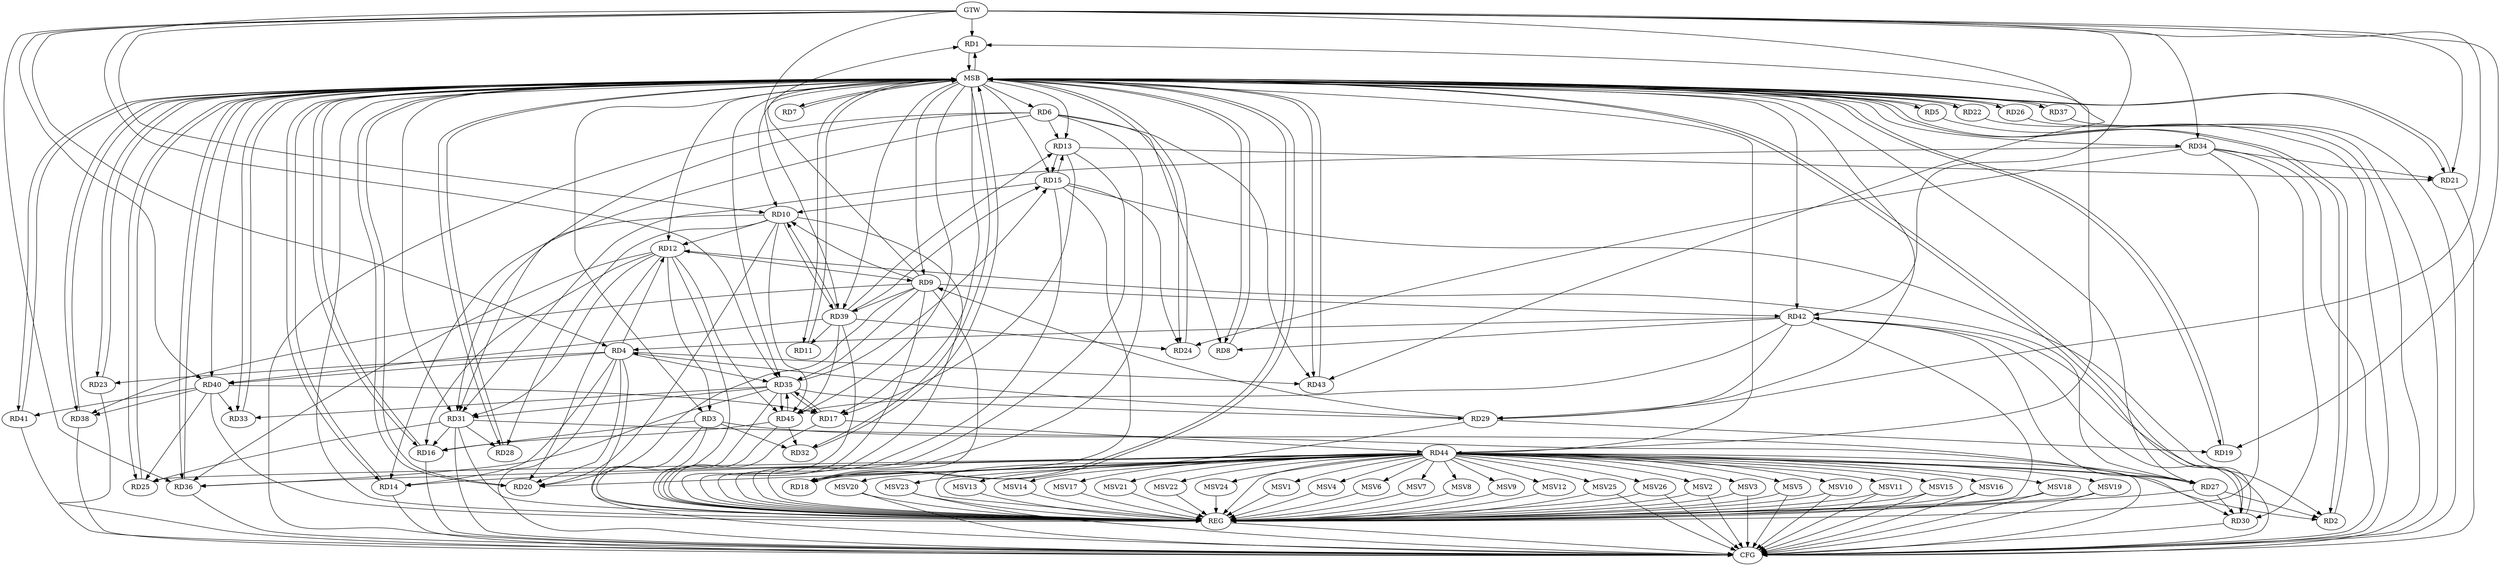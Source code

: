 strict digraph G {
  RD1 [ label="RD1" ];
  RD2 [ label="RD2" ];
  RD3 [ label="RD3" ];
  RD4 [ label="RD4" ];
  RD5 [ label="RD5" ];
  RD6 [ label="RD6" ];
  RD7 [ label="RD7" ];
  RD8 [ label="RD8" ];
  RD9 [ label="RD9" ];
  RD10 [ label="RD10" ];
  RD11 [ label="RD11" ];
  RD12 [ label="RD12" ];
  RD13 [ label="RD13" ];
  RD14 [ label="RD14" ];
  RD15 [ label="RD15" ];
  RD16 [ label="RD16" ];
  RD17 [ label="RD17" ];
  RD18 [ label="RD18" ];
  RD19 [ label="RD19" ];
  RD20 [ label="RD20" ];
  RD21 [ label="RD21" ];
  RD22 [ label="RD22" ];
  RD23 [ label="RD23" ];
  RD24 [ label="RD24" ];
  RD25 [ label="RD25" ];
  RD26 [ label="RD26" ];
  RD27 [ label="RD27" ];
  RD28 [ label="RD28" ];
  RD29 [ label="RD29" ];
  RD30 [ label="RD30" ];
  RD31 [ label="RD31" ];
  RD32 [ label="RD32" ];
  RD33 [ label="RD33" ];
  RD34 [ label="RD34" ];
  RD35 [ label="RD35" ];
  RD36 [ label="RD36" ];
  RD37 [ label="RD37" ];
  RD38 [ label="RD38" ];
  RD39 [ label="RD39" ];
  RD40 [ label="RD40" ];
  RD41 [ label="RD41" ];
  RD42 [ label="RD42" ];
  RD43 [ label="RD43" ];
  RD44 [ label="RD44" ];
  RD45 [ label="RD45" ];
  GTW [ label="GTW" ];
  REG [ label="REG" ];
  MSB [ label="MSB" ];
  CFG [ label="CFG" ];
  MSV1 [ label="MSV1" ];
  MSV2 [ label="MSV2" ];
  MSV3 [ label="MSV3" ];
  MSV4 [ label="MSV4" ];
  MSV5 [ label="MSV5" ];
  MSV6 [ label="MSV6" ];
  MSV7 [ label="MSV7" ];
  MSV8 [ label="MSV8" ];
  MSV9 [ label="MSV9" ];
  MSV10 [ label="MSV10" ];
  MSV11 [ label="MSV11" ];
  MSV12 [ label="MSV12" ];
  MSV13 [ label="MSV13" ];
  MSV14 [ label="MSV14" ];
  MSV15 [ label="MSV15" ];
  MSV16 [ label="MSV16" ];
  MSV17 [ label="MSV17" ];
  MSV18 [ label="MSV18" ];
  MSV19 [ label="MSV19" ];
  MSV20 [ label="MSV20" ];
  MSV21 [ label="MSV21" ];
  MSV22 [ label="MSV22" ];
  MSV23 [ label="MSV23" ];
  MSV24 [ label="MSV24" ];
  MSV25 [ label="MSV25" ];
  MSV26 [ label="MSV26" ];
  RD9 -> RD1;
  RD44 -> RD1;
  RD15 -> RD2;
  RD27 -> RD2;
  RD44 -> RD2;
  RD12 -> RD3;
  RD3 -> RD16;
  RD3 -> RD30;
  RD3 -> RD32;
  RD4 -> RD12;
  RD4 -> RD14;
  RD4 -> RD20;
  RD4 -> RD23;
  RD29 -> RD4;
  RD4 -> RD35;
  RD4 -> RD40;
  RD42 -> RD4;
  RD4 -> RD43;
  RD6 -> RD8;
  RD6 -> RD13;
  RD6 -> RD14;
  RD6 -> RD31;
  RD6 -> RD43;
  RD42 -> RD8;
  RD9 -> RD10;
  RD12 -> RD9;
  RD9 -> RD18;
  RD9 -> RD20;
  RD29 -> RD9;
  RD9 -> RD35;
  RD9 -> RD38;
  RD9 -> RD39;
  RD9 -> RD42;
  RD10 -> RD12;
  RD15 -> RD10;
  RD10 -> RD20;
  RD10 -> RD28;
  RD10 -> RD31;
  RD10 -> RD39;
  RD39 -> RD10;
  RD10 -> RD45;
  RD39 -> RD11;
  RD12 -> RD16;
  RD12 -> RD20;
  RD27 -> RD12;
  RD12 -> RD31;
  RD12 -> RD36;
  RD12 -> RD45;
  RD13 -> RD15;
  RD15 -> RD13;
  RD13 -> RD17;
  RD13 -> RD21;
  RD39 -> RD13;
  RD44 -> RD14;
  RD15 -> RD18;
  RD15 -> RD24;
  RD35 -> RD15;
  RD39 -> RD15;
  RD31 -> RD16;
  RD45 -> RD16;
  RD17 -> RD35;
  RD35 -> RD17;
  RD40 -> RD17;
  RD17 -> RD44;
  RD44 -> RD18;
  RD29 -> RD19;
  RD44 -> RD20;
  RD34 -> RD21;
  RD34 -> RD24;
  RD39 -> RD24;
  RD31 -> RD25;
  RD40 -> RD25;
  RD44 -> RD25;
  RD27 -> RD30;
  RD31 -> RD27;
  RD27 -> RD42;
  RD44 -> RD27;
  RD31 -> RD28;
  RD35 -> RD29;
  RD42 -> RD29;
  RD34 -> RD30;
  RD42 -> RD30;
  RD34 -> RD31;
  RD35 -> RD31;
  RD45 -> RD32;
  RD35 -> RD33;
  RD40 -> RD33;
  RD35 -> RD36;
  RD35 -> RD45;
  RD45 -> RD35;
  RD44 -> RD36;
  RD40 -> RD38;
  RD39 -> RD40;
  RD39 -> RD45;
  RD40 -> RD41;
  RD42 -> RD45;
  GTW -> RD10;
  GTW -> RD35;
  GTW -> RD43;
  GTW -> RD21;
  GTW -> RD4;
  GTW -> RD42;
  GTW -> RD1;
  GTW -> RD36;
  GTW -> RD19;
  GTW -> RD34;
  GTW -> RD40;
  GTW -> RD29;
  GTW -> RD39;
  RD3 -> REG;
  RD4 -> REG;
  RD6 -> REG;
  RD9 -> REG;
  RD10 -> REG;
  RD12 -> REG;
  RD13 -> REG;
  RD15 -> REG;
  RD17 -> REG;
  RD27 -> REG;
  RD29 -> REG;
  RD31 -> REG;
  RD34 -> REG;
  RD35 -> REG;
  RD39 -> REG;
  RD40 -> REG;
  RD42 -> REG;
  RD44 -> REG;
  RD45 -> REG;
  RD1 -> MSB;
  MSB -> RD2;
  MSB -> RD6;
  MSB -> RD41;
  MSB -> RD43;
  MSB -> REG;
  RD2 -> MSB;
  MSB -> RD7;
  MSB -> RD20;
  MSB -> RD22;
  MSB -> RD32;
  MSB -> RD42;
  RD5 -> MSB;
  MSB -> RD12;
  MSB -> RD38;
  RD7 -> MSB;
  MSB -> RD16;
  MSB -> RD19;
  MSB -> RD25;
  MSB -> RD35;
  MSB -> RD44;
  RD8 -> MSB;
  MSB -> RD9;
  MSB -> RD14;
  MSB -> RD31;
  RD11 -> MSB;
  MSB -> RD17;
  MSB -> RD18;
  MSB -> RD23;
  MSB -> RD34;
  MSB -> RD45;
  RD14 -> MSB;
  MSB -> RD8;
  MSB -> RD40;
  RD16 -> MSB;
  MSB -> RD5;
  MSB -> RD24;
  MSB -> RD29;
  RD18 -> MSB;
  MSB -> RD15;
  MSB -> RD30;
  RD19 -> MSB;
  MSB -> RD3;
  MSB -> RD11;
  MSB -> RD21;
  RD20 -> MSB;
  MSB -> RD28;
  MSB -> RD36;
  RD21 -> MSB;
  MSB -> RD1;
  MSB -> RD26;
  RD22 -> MSB;
  MSB -> RD37;
  RD23 -> MSB;
  RD24 -> MSB;
  RD25 -> MSB;
  MSB -> RD39;
  RD26 -> MSB;
  RD28 -> MSB;
  MSB -> RD13;
  MSB -> RD27;
  RD30 -> MSB;
  RD32 -> MSB;
  RD33 -> MSB;
  RD36 -> MSB;
  RD37 -> MSB;
  RD38 -> MSB;
  MSB -> RD10;
  MSB -> RD33;
  RD41 -> MSB;
  RD43 -> MSB;
  RD26 -> CFG;
  RD30 -> CFG;
  RD36 -> CFG;
  RD37 -> CFG;
  RD34 -> CFG;
  RD44 -> CFG;
  RD5 -> CFG;
  RD21 -> CFG;
  RD41 -> CFG;
  RD22 -> CFG;
  RD42 -> CFG;
  RD6 -> CFG;
  RD38 -> CFG;
  RD14 -> CFG;
  RD23 -> CFG;
  RD3 -> CFG;
  RD31 -> CFG;
  RD4 -> CFG;
  RD16 -> CFG;
  REG -> CFG;
  RD44 -> MSV1;
  RD44 -> MSV2;
  RD44 -> MSV3;
  RD44 -> MSV4;
  RD44 -> MSV5;
  MSV1 -> REG;
  MSV2 -> REG;
  MSV2 -> CFG;
  MSV3 -> REG;
  MSV3 -> CFG;
  MSV4 -> REG;
  MSV5 -> REG;
  MSV5 -> CFG;
  RD44 -> MSV6;
  MSV6 -> REG;
  RD44 -> MSV7;
  RD44 -> MSV8;
  MSV7 -> REG;
  MSV8 -> REG;
  RD44 -> MSV9;
  RD44 -> MSV10;
  MSV9 -> REG;
  MSV10 -> REG;
  MSV10 -> CFG;
  RD44 -> MSV11;
  RD44 -> MSV12;
  MSV11 -> REG;
  MSV11 -> CFG;
  MSV12 -> REG;
  RD44 -> MSV13;
  RD44 -> MSV14;
  RD44 -> MSV15;
  MSV13 -> REG;
  MSV14 -> REG;
  MSV15 -> REG;
  MSV15 -> CFG;
  RD44 -> MSV16;
  MSV16 -> REG;
  MSV16 -> CFG;
  RD44 -> MSV17;
  RD44 -> MSV18;
  MSV17 -> REG;
  MSV18 -> REG;
  MSV18 -> CFG;
  RD44 -> MSV19;
  MSV19 -> REG;
  MSV19 -> CFG;
  RD44 -> MSV20;
  RD44 -> MSV21;
  RD44 -> MSV22;
  MSV20 -> REG;
  MSV20 -> CFG;
  MSV21 -> REG;
  MSV22 -> REG;
  RD44 -> MSV23;
  RD44 -> MSV24;
  MSV23 -> REG;
  MSV23 -> CFG;
  MSV24 -> REG;
  RD44 -> MSV25;
  RD44 -> MSV26;
  MSV25 -> REG;
  MSV25 -> CFG;
  MSV26 -> REG;
  MSV26 -> CFG;
}

